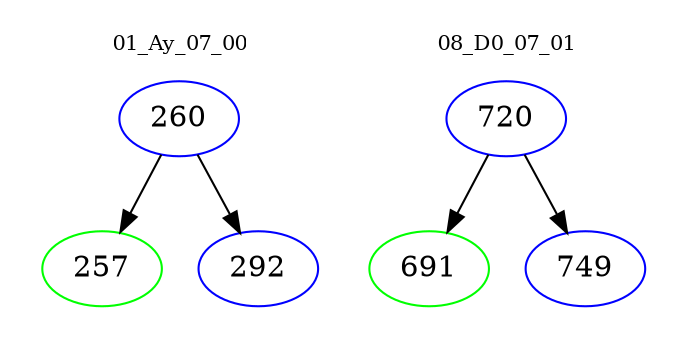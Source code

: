 digraph{
subgraph cluster_0 {
color = white
label = "01_Ay_07_00";
fontsize=10;
T0_260 [label="260", color="blue"]
T0_260 -> T0_257 [color="black"]
T0_257 [label="257", color="green"]
T0_260 -> T0_292 [color="black"]
T0_292 [label="292", color="blue"]
}
subgraph cluster_1 {
color = white
label = "08_D0_07_01";
fontsize=10;
T1_720 [label="720", color="blue"]
T1_720 -> T1_691 [color="black"]
T1_691 [label="691", color="green"]
T1_720 -> T1_749 [color="black"]
T1_749 [label="749", color="blue"]
}
}
